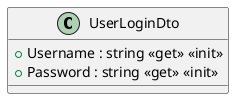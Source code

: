 @startuml
class UserLoginDto {
    + Username : string <<get>> <<init>>
    + Password : string <<get>> <<init>>
}
@enduml
